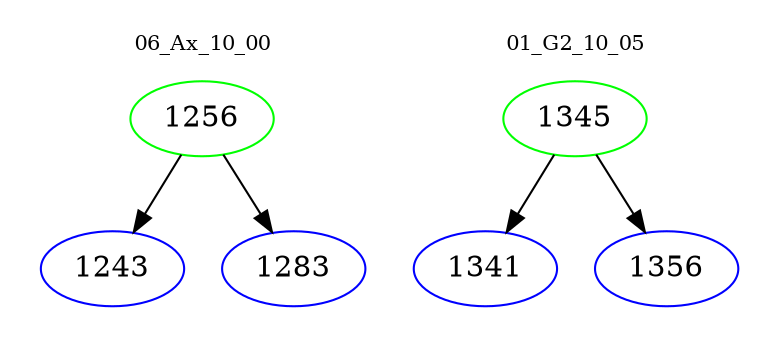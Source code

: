 digraph{
subgraph cluster_0 {
color = white
label = "06_Ax_10_00";
fontsize=10;
T0_1256 [label="1256", color="green"]
T0_1256 -> T0_1243 [color="black"]
T0_1243 [label="1243", color="blue"]
T0_1256 -> T0_1283 [color="black"]
T0_1283 [label="1283", color="blue"]
}
subgraph cluster_1 {
color = white
label = "01_G2_10_05";
fontsize=10;
T1_1345 [label="1345", color="green"]
T1_1345 -> T1_1341 [color="black"]
T1_1341 [label="1341", color="blue"]
T1_1345 -> T1_1356 [color="black"]
T1_1356 [label="1356", color="blue"]
}
}
